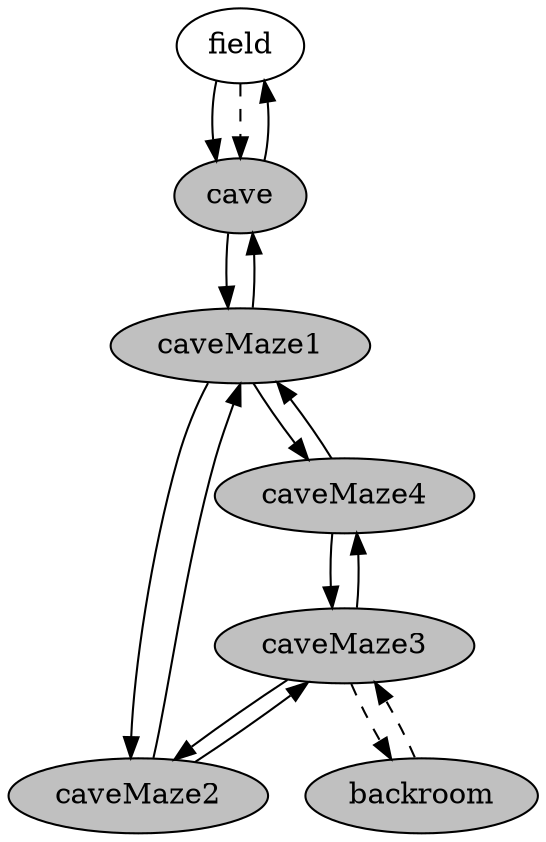 digraph map {
	node [style=filled, fillcolor=grey]
	field [fillcolor=white]
	cave -> caveMaze1
	caveMaze1 -> cave
	caveMaze1 -> caveMaze2
	caveMaze2 -> caveMaze3
	caveMaze3 -> caveMaze4
	caveMaze4 -> caveMaze1
	caveMaze1 -> caveMaze4
	caveMaze4 -> caveMaze3
	caveMaze3 -> caveMaze2
	caveMaze2 -> caveMaze1
	field -> cave
	field -> cave [style=dashed]
	cave -> field
	caveMaze3 -> backroom [style=dashed]
	backroom -> caveMaze3 [style=dashed]
}
